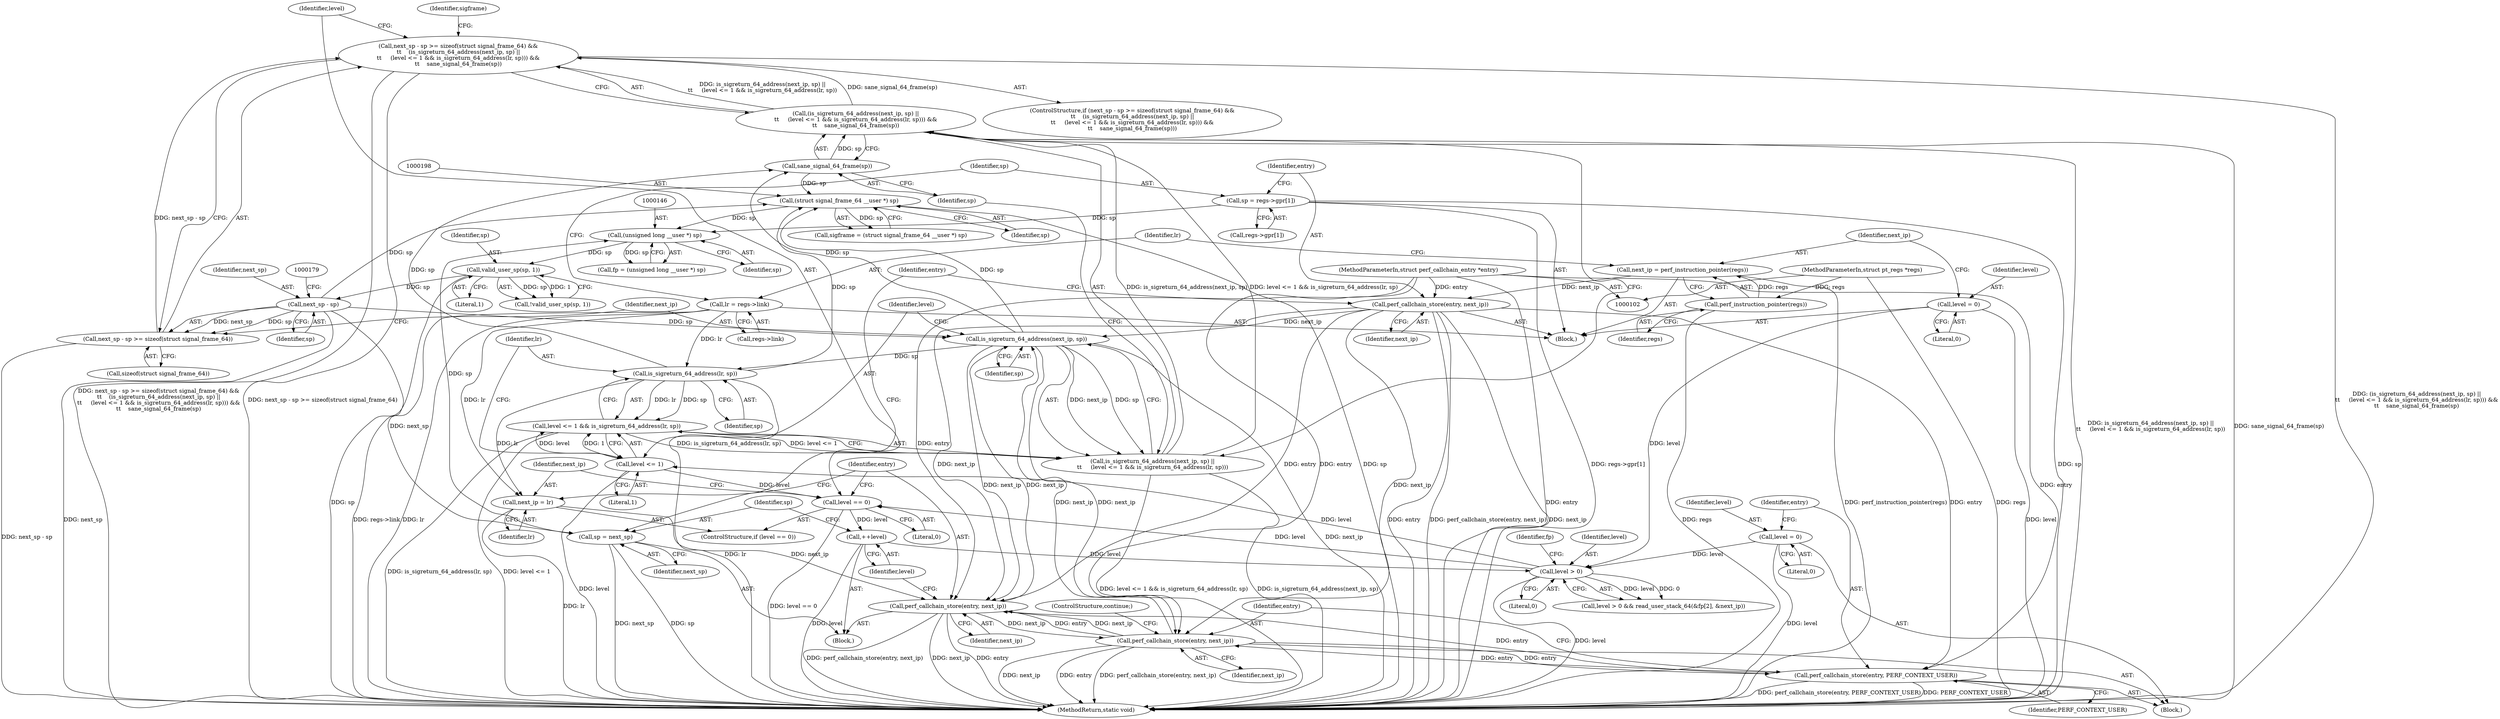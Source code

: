 digraph "0_linux_9a5cbce421a283e6aea3c4007f141735bf9da8c3@API" {
"1000173" [label="(Call,next_sp - sp >= sizeof(struct signal_frame_64) &&\n\t\t    (is_sigreturn_64_address(next_ip, sp) ||\n\t\t     (level <= 1 && is_sigreturn_64_address(lr, sp))) &&\n\t\t    sane_signal_64_frame(sp))"];
"1000174" [label="(Call,next_sp - sp >= sizeof(struct signal_frame_64))"];
"1000175" [label="(Call,next_sp - sp)"];
"1000151" [label="(Call,valid_user_sp(sp, 1))"];
"1000145" [label="(Call,(unsigned long __user *) sp)"];
"1000126" [label="(Call,sp = regs->gpr[1])"];
"1000197" [label="(Call,(struct signal_frame_64 __user *) sp)"];
"1000182" [label="(Call,is_sigreturn_64_address(next_ip, sp))"];
"1000251" [label="(Call,perf_callchain_store(entry, next_ip))"];
"1000240" [label="(Call,perf_callchain_store(entry, next_ip))"];
"1000237" [label="(Call,perf_callchain_store(entry, PERF_CONTEXT_USER))"];
"1000133" [label="(Call,perf_callchain_store(entry, next_ip))"];
"1000103" [label="(MethodParameterIn,struct perf_callchain_entry *entry)"];
"1000117" [label="(Call,next_ip = perf_instruction_pointer(regs))"];
"1000119" [label="(Call,perf_instruction_pointer(regs))"];
"1000104" [label="(MethodParameterIn,struct pt_regs *regs)"];
"1000248" [label="(Call,next_ip = lr)"];
"1000189" [label="(Call,is_sigreturn_64_address(lr, sp))"];
"1000121" [label="(Call,lr = regs->link)"];
"1000192" [label="(Call,sane_signal_64_frame(sp))"];
"1000256" [label="(Call,sp = next_sp)"];
"1000180" [label="(Call,(is_sigreturn_64_address(next_ip, sp) ||\n\t\t     (level <= 1 && is_sigreturn_64_address(lr, sp))) &&\n\t\t    sane_signal_64_frame(sp))"];
"1000181" [label="(Call,is_sigreturn_64_address(next_ip, sp) ||\n\t\t     (level <= 1 && is_sigreturn_64_address(lr, sp)))"];
"1000185" [label="(Call,level <= 1 && is_sigreturn_64_address(lr, sp))"];
"1000186" [label="(Call,level <= 1)"];
"1000161" [label="(Call,level > 0)"];
"1000234" [label="(Call,level = 0)"];
"1000254" [label="(Call,++level)"];
"1000245" [label="(Call,level == 0)"];
"1000111" [label="(Call,level = 0)"];
"1000253" [label="(Identifier,next_ip)"];
"1000246" [label="(Identifier,level)"];
"1000251" [label="(Call,perf_callchain_store(entry, next_ip))"];
"1000119" [label="(Call,perf_instruction_pointer(regs))"];
"1000243" [label="(ControlStructure,continue;)"];
"1000160" [label="(Call,level > 0 && read_user_stack_64(&fp[2], &next_ip))"];
"1000105" [label="(Block,)"];
"1000167" [label="(Identifier,fp)"];
"1000134" [label="(Identifier,entry)"];
"1000126" [label="(Call,sp = regs->gpr[1])"];
"1000174" [label="(Call,next_sp - sp >= sizeof(struct signal_frame_64))"];
"1000128" [label="(Call,regs->gpr[1])"];
"1000177" [label="(Identifier,sp)"];
"1000257" [label="(Identifier,sp)"];
"1000112" [label="(Identifier,level)"];
"1000250" [label="(Identifier,lr)"];
"1000195" [label="(Call,sigframe = (struct signal_frame_64 __user *) sp)"];
"1000151" [label="(Call,valid_user_sp(sp, 1))"];
"1000193" [label="(Identifier,sp)"];
"1000142" [label="(Block,)"];
"1000118" [label="(Identifier,next_ip)"];
"1000235" [label="(Identifier,level)"];
"1000172" [label="(ControlStructure,if (next_sp - sp >= sizeof(struct signal_frame_64) &&\n\t\t    (is_sigreturn_64_address(next_ip, sp) ||\n\t\t     (level <= 1 && is_sigreturn_64_address(lr, sp))) &&\n\t\t    sane_signal_64_frame(sp)))"];
"1000120" [label="(Identifier,regs)"];
"1000173" [label="(Call,next_sp - sp >= sizeof(struct signal_frame_64) &&\n\t\t    (is_sigreturn_64_address(next_ip, sp) ||\n\t\t     (level <= 1 && is_sigreturn_64_address(lr, sp))) &&\n\t\t    sane_signal_64_frame(sp))"];
"1000186" [label="(Call,level <= 1)"];
"1000176" [label="(Identifier,next_sp)"];
"1000248" [label="(Call,next_ip = lr)"];
"1000123" [label="(Call,regs->link)"];
"1000133" [label="(Call,perf_callchain_store(entry, next_ip))"];
"1000184" [label="(Identifier,sp)"];
"1000259" [label="(MethodReturn,static void)"];
"1000197" [label="(Call,(struct signal_frame_64 __user *) sp)"];
"1000121" [label="(Call,lr = regs->link)"];
"1000194" [label="(Block,)"];
"1000255" [label="(Identifier,level)"];
"1000183" [label="(Identifier,next_ip)"];
"1000111" [label="(Call,level = 0)"];
"1000113" [label="(Literal,0)"];
"1000254" [label="(Call,++level)"];
"1000244" [label="(ControlStructure,if (level == 0))"];
"1000162" [label="(Identifier,level)"];
"1000122" [label="(Identifier,lr)"];
"1000247" [label="(Literal,0)"];
"1000189" [label="(Call,is_sigreturn_64_address(lr, sp))"];
"1000240" [label="(Call,perf_callchain_store(entry, next_ip))"];
"1000237" [label="(Call,perf_callchain_store(entry, PERF_CONTEXT_USER))"];
"1000147" [label="(Identifier,sp)"];
"1000117" [label="(Call,next_ip = perf_instruction_pointer(regs))"];
"1000150" [label="(Call,!valid_user_sp(sp, 1))"];
"1000252" [label="(Identifier,entry)"];
"1000242" [label="(Identifier,next_ip)"];
"1000187" [label="(Identifier,level)"];
"1000191" [label="(Identifier,sp)"];
"1000190" [label="(Identifier,lr)"];
"1000152" [label="(Identifier,sp)"];
"1000127" [label="(Identifier,sp)"];
"1000239" [label="(Identifier,PERF_CONTEXT_USER)"];
"1000153" [label="(Literal,1)"];
"1000145" [label="(Call,(unsigned long __user *) sp)"];
"1000199" [label="(Identifier,sp)"];
"1000175" [label="(Call,next_sp - sp)"];
"1000139" [label="(Identifier,entry)"];
"1000161" [label="(Call,level > 0)"];
"1000163" [label="(Literal,0)"];
"1000245" [label="(Call,level == 0)"];
"1000258" [label="(Identifier,next_sp)"];
"1000143" [label="(Call,fp = (unsigned long __user *) sp)"];
"1000180" [label="(Call,(is_sigreturn_64_address(next_ip, sp) ||\n\t\t     (level <= 1 && is_sigreturn_64_address(lr, sp))) &&\n\t\t    sane_signal_64_frame(sp))"];
"1000103" [label="(MethodParameterIn,struct perf_callchain_entry *entry)"];
"1000256" [label="(Call,sp = next_sp)"];
"1000104" [label="(MethodParameterIn,struct pt_regs *regs)"];
"1000241" [label="(Identifier,entry)"];
"1000185" [label="(Call,level <= 1 && is_sigreturn_64_address(lr, sp))"];
"1000236" [label="(Literal,0)"];
"1000181" [label="(Call,is_sigreturn_64_address(next_ip, sp) ||\n\t\t     (level <= 1 && is_sigreturn_64_address(lr, sp)))"];
"1000135" [label="(Identifier,next_ip)"];
"1000192" [label="(Call,sane_signal_64_frame(sp))"];
"1000196" [label="(Identifier,sigframe)"];
"1000188" [label="(Literal,1)"];
"1000178" [label="(Call,sizeof(struct signal_frame_64))"];
"1000238" [label="(Identifier,entry)"];
"1000182" [label="(Call,is_sigreturn_64_address(next_ip, sp))"];
"1000234" [label="(Call,level = 0)"];
"1000249" [label="(Identifier,next_ip)"];
"1000173" -> "1000172"  [label="AST: "];
"1000173" -> "1000174"  [label="CFG: "];
"1000173" -> "1000180"  [label="CFG: "];
"1000174" -> "1000173"  [label="AST: "];
"1000180" -> "1000173"  [label="AST: "];
"1000196" -> "1000173"  [label="CFG: "];
"1000246" -> "1000173"  [label="CFG: "];
"1000173" -> "1000259"  [label="DDG: (is_sigreturn_64_address(next_ip, sp) ||\n\t\t     (level <= 1 && is_sigreturn_64_address(lr, sp))) &&\n\t\t    sane_signal_64_frame(sp)"];
"1000173" -> "1000259"  [label="DDG: next_sp - sp >= sizeof(struct signal_frame_64) &&\n\t\t    (is_sigreturn_64_address(next_ip, sp) ||\n\t\t     (level <= 1 && is_sigreturn_64_address(lr, sp))) &&\n\t\t    sane_signal_64_frame(sp)"];
"1000173" -> "1000259"  [label="DDG: next_sp - sp >= sizeof(struct signal_frame_64)"];
"1000174" -> "1000173"  [label="DDG: next_sp - sp"];
"1000180" -> "1000173"  [label="DDG: is_sigreturn_64_address(next_ip, sp) ||\n\t\t     (level <= 1 && is_sigreturn_64_address(lr, sp))"];
"1000180" -> "1000173"  [label="DDG: sane_signal_64_frame(sp)"];
"1000174" -> "1000178"  [label="CFG: "];
"1000175" -> "1000174"  [label="AST: "];
"1000178" -> "1000174"  [label="AST: "];
"1000183" -> "1000174"  [label="CFG: "];
"1000174" -> "1000259"  [label="DDG: next_sp - sp"];
"1000175" -> "1000174"  [label="DDG: next_sp"];
"1000175" -> "1000174"  [label="DDG: sp"];
"1000175" -> "1000177"  [label="CFG: "];
"1000176" -> "1000175"  [label="AST: "];
"1000177" -> "1000175"  [label="AST: "];
"1000179" -> "1000175"  [label="CFG: "];
"1000175" -> "1000259"  [label="DDG: next_sp"];
"1000151" -> "1000175"  [label="DDG: sp"];
"1000175" -> "1000182"  [label="DDG: sp"];
"1000175" -> "1000197"  [label="DDG: sp"];
"1000175" -> "1000256"  [label="DDG: next_sp"];
"1000151" -> "1000150"  [label="AST: "];
"1000151" -> "1000153"  [label="CFG: "];
"1000152" -> "1000151"  [label="AST: "];
"1000153" -> "1000151"  [label="AST: "];
"1000150" -> "1000151"  [label="CFG: "];
"1000151" -> "1000259"  [label="DDG: sp"];
"1000151" -> "1000150"  [label="DDG: sp"];
"1000151" -> "1000150"  [label="DDG: 1"];
"1000145" -> "1000151"  [label="DDG: sp"];
"1000145" -> "1000143"  [label="AST: "];
"1000145" -> "1000147"  [label="CFG: "];
"1000146" -> "1000145"  [label="AST: "];
"1000147" -> "1000145"  [label="AST: "];
"1000143" -> "1000145"  [label="CFG: "];
"1000145" -> "1000143"  [label="DDG: sp"];
"1000126" -> "1000145"  [label="DDG: sp"];
"1000197" -> "1000145"  [label="DDG: sp"];
"1000256" -> "1000145"  [label="DDG: sp"];
"1000126" -> "1000105"  [label="AST: "];
"1000126" -> "1000128"  [label="CFG: "];
"1000127" -> "1000126"  [label="AST: "];
"1000128" -> "1000126"  [label="AST: "];
"1000134" -> "1000126"  [label="CFG: "];
"1000126" -> "1000259"  [label="DDG: sp"];
"1000126" -> "1000259"  [label="DDG: regs->gpr[1]"];
"1000197" -> "1000195"  [label="AST: "];
"1000197" -> "1000199"  [label="CFG: "];
"1000198" -> "1000197"  [label="AST: "];
"1000199" -> "1000197"  [label="AST: "];
"1000195" -> "1000197"  [label="CFG: "];
"1000197" -> "1000259"  [label="DDG: sp"];
"1000197" -> "1000195"  [label="DDG: sp"];
"1000182" -> "1000197"  [label="DDG: sp"];
"1000189" -> "1000197"  [label="DDG: sp"];
"1000192" -> "1000197"  [label="DDG: sp"];
"1000182" -> "1000181"  [label="AST: "];
"1000182" -> "1000184"  [label="CFG: "];
"1000183" -> "1000182"  [label="AST: "];
"1000184" -> "1000182"  [label="AST: "];
"1000187" -> "1000182"  [label="CFG: "];
"1000181" -> "1000182"  [label="CFG: "];
"1000182" -> "1000259"  [label="DDG: next_ip"];
"1000182" -> "1000181"  [label="DDG: next_ip"];
"1000182" -> "1000181"  [label="DDG: sp"];
"1000251" -> "1000182"  [label="DDG: next_ip"];
"1000133" -> "1000182"  [label="DDG: next_ip"];
"1000240" -> "1000182"  [label="DDG: next_ip"];
"1000182" -> "1000189"  [label="DDG: sp"];
"1000182" -> "1000192"  [label="DDG: sp"];
"1000182" -> "1000240"  [label="DDG: next_ip"];
"1000182" -> "1000251"  [label="DDG: next_ip"];
"1000251" -> "1000142"  [label="AST: "];
"1000251" -> "1000253"  [label="CFG: "];
"1000252" -> "1000251"  [label="AST: "];
"1000253" -> "1000251"  [label="AST: "];
"1000255" -> "1000251"  [label="CFG: "];
"1000251" -> "1000259"  [label="DDG: perf_callchain_store(entry, next_ip)"];
"1000251" -> "1000259"  [label="DDG: next_ip"];
"1000251" -> "1000259"  [label="DDG: entry"];
"1000251" -> "1000237"  [label="DDG: entry"];
"1000251" -> "1000240"  [label="DDG: next_ip"];
"1000240" -> "1000251"  [label="DDG: entry"];
"1000240" -> "1000251"  [label="DDG: next_ip"];
"1000133" -> "1000251"  [label="DDG: entry"];
"1000133" -> "1000251"  [label="DDG: next_ip"];
"1000103" -> "1000251"  [label="DDG: entry"];
"1000248" -> "1000251"  [label="DDG: next_ip"];
"1000240" -> "1000194"  [label="AST: "];
"1000240" -> "1000242"  [label="CFG: "];
"1000241" -> "1000240"  [label="AST: "];
"1000242" -> "1000240"  [label="AST: "];
"1000243" -> "1000240"  [label="CFG: "];
"1000240" -> "1000259"  [label="DDG: perf_callchain_store(entry, next_ip)"];
"1000240" -> "1000259"  [label="DDG: next_ip"];
"1000240" -> "1000259"  [label="DDG: entry"];
"1000240" -> "1000237"  [label="DDG: entry"];
"1000237" -> "1000240"  [label="DDG: entry"];
"1000103" -> "1000240"  [label="DDG: entry"];
"1000133" -> "1000240"  [label="DDG: next_ip"];
"1000237" -> "1000194"  [label="AST: "];
"1000237" -> "1000239"  [label="CFG: "];
"1000238" -> "1000237"  [label="AST: "];
"1000239" -> "1000237"  [label="AST: "];
"1000241" -> "1000237"  [label="CFG: "];
"1000237" -> "1000259"  [label="DDG: perf_callchain_store(entry, PERF_CONTEXT_USER)"];
"1000237" -> "1000259"  [label="DDG: PERF_CONTEXT_USER"];
"1000133" -> "1000237"  [label="DDG: entry"];
"1000103" -> "1000237"  [label="DDG: entry"];
"1000133" -> "1000105"  [label="AST: "];
"1000133" -> "1000135"  [label="CFG: "];
"1000134" -> "1000133"  [label="AST: "];
"1000135" -> "1000133"  [label="AST: "];
"1000139" -> "1000133"  [label="CFG: "];
"1000133" -> "1000259"  [label="DDG: entry"];
"1000133" -> "1000259"  [label="DDG: perf_callchain_store(entry, next_ip)"];
"1000133" -> "1000259"  [label="DDG: next_ip"];
"1000103" -> "1000133"  [label="DDG: entry"];
"1000117" -> "1000133"  [label="DDG: next_ip"];
"1000103" -> "1000102"  [label="AST: "];
"1000103" -> "1000259"  [label="DDG: entry"];
"1000117" -> "1000105"  [label="AST: "];
"1000117" -> "1000119"  [label="CFG: "];
"1000118" -> "1000117"  [label="AST: "];
"1000119" -> "1000117"  [label="AST: "];
"1000122" -> "1000117"  [label="CFG: "];
"1000117" -> "1000259"  [label="DDG: perf_instruction_pointer(regs)"];
"1000119" -> "1000117"  [label="DDG: regs"];
"1000119" -> "1000120"  [label="CFG: "];
"1000120" -> "1000119"  [label="AST: "];
"1000119" -> "1000259"  [label="DDG: regs"];
"1000104" -> "1000119"  [label="DDG: regs"];
"1000104" -> "1000102"  [label="AST: "];
"1000104" -> "1000259"  [label="DDG: regs"];
"1000248" -> "1000244"  [label="AST: "];
"1000248" -> "1000250"  [label="CFG: "];
"1000249" -> "1000248"  [label="AST: "];
"1000250" -> "1000248"  [label="AST: "];
"1000252" -> "1000248"  [label="CFG: "];
"1000248" -> "1000259"  [label="DDG: lr"];
"1000189" -> "1000248"  [label="DDG: lr"];
"1000121" -> "1000248"  [label="DDG: lr"];
"1000189" -> "1000185"  [label="AST: "];
"1000189" -> "1000191"  [label="CFG: "];
"1000190" -> "1000189"  [label="AST: "];
"1000191" -> "1000189"  [label="AST: "];
"1000185" -> "1000189"  [label="CFG: "];
"1000189" -> "1000259"  [label="DDG: lr"];
"1000189" -> "1000185"  [label="DDG: lr"];
"1000189" -> "1000185"  [label="DDG: sp"];
"1000121" -> "1000189"  [label="DDG: lr"];
"1000189" -> "1000192"  [label="DDG: sp"];
"1000121" -> "1000105"  [label="AST: "];
"1000121" -> "1000123"  [label="CFG: "];
"1000122" -> "1000121"  [label="AST: "];
"1000123" -> "1000121"  [label="AST: "];
"1000127" -> "1000121"  [label="CFG: "];
"1000121" -> "1000259"  [label="DDG: regs->link"];
"1000121" -> "1000259"  [label="DDG: lr"];
"1000192" -> "1000180"  [label="AST: "];
"1000192" -> "1000193"  [label="CFG: "];
"1000193" -> "1000192"  [label="AST: "];
"1000180" -> "1000192"  [label="CFG: "];
"1000192" -> "1000180"  [label="DDG: sp"];
"1000256" -> "1000142"  [label="AST: "];
"1000256" -> "1000258"  [label="CFG: "];
"1000257" -> "1000256"  [label="AST: "];
"1000258" -> "1000256"  [label="AST: "];
"1000139" -> "1000256"  [label="CFG: "];
"1000256" -> "1000259"  [label="DDG: next_sp"];
"1000256" -> "1000259"  [label="DDG: sp"];
"1000180" -> "1000181"  [label="CFG: "];
"1000181" -> "1000180"  [label="AST: "];
"1000180" -> "1000259"  [label="DDG: is_sigreturn_64_address(next_ip, sp) ||\n\t\t     (level <= 1 && is_sigreturn_64_address(lr, sp))"];
"1000180" -> "1000259"  [label="DDG: sane_signal_64_frame(sp)"];
"1000181" -> "1000180"  [label="DDG: is_sigreturn_64_address(next_ip, sp)"];
"1000181" -> "1000180"  [label="DDG: level <= 1 && is_sigreturn_64_address(lr, sp)"];
"1000181" -> "1000185"  [label="CFG: "];
"1000185" -> "1000181"  [label="AST: "];
"1000193" -> "1000181"  [label="CFG: "];
"1000181" -> "1000259"  [label="DDG: level <= 1 && is_sigreturn_64_address(lr, sp)"];
"1000181" -> "1000259"  [label="DDG: is_sigreturn_64_address(next_ip, sp)"];
"1000185" -> "1000181"  [label="DDG: level <= 1"];
"1000185" -> "1000181"  [label="DDG: is_sigreturn_64_address(lr, sp)"];
"1000185" -> "1000186"  [label="CFG: "];
"1000186" -> "1000185"  [label="AST: "];
"1000185" -> "1000259"  [label="DDG: level <= 1"];
"1000185" -> "1000259"  [label="DDG: is_sigreturn_64_address(lr, sp)"];
"1000186" -> "1000185"  [label="DDG: level"];
"1000186" -> "1000185"  [label="DDG: 1"];
"1000186" -> "1000188"  [label="CFG: "];
"1000187" -> "1000186"  [label="AST: "];
"1000188" -> "1000186"  [label="AST: "];
"1000190" -> "1000186"  [label="CFG: "];
"1000186" -> "1000259"  [label="DDG: level"];
"1000161" -> "1000186"  [label="DDG: level"];
"1000186" -> "1000245"  [label="DDG: level"];
"1000161" -> "1000160"  [label="AST: "];
"1000161" -> "1000163"  [label="CFG: "];
"1000162" -> "1000161"  [label="AST: "];
"1000163" -> "1000161"  [label="AST: "];
"1000167" -> "1000161"  [label="CFG: "];
"1000160" -> "1000161"  [label="CFG: "];
"1000161" -> "1000259"  [label="DDG: level"];
"1000161" -> "1000160"  [label="DDG: level"];
"1000161" -> "1000160"  [label="DDG: 0"];
"1000234" -> "1000161"  [label="DDG: level"];
"1000254" -> "1000161"  [label="DDG: level"];
"1000111" -> "1000161"  [label="DDG: level"];
"1000161" -> "1000245"  [label="DDG: level"];
"1000234" -> "1000194"  [label="AST: "];
"1000234" -> "1000236"  [label="CFG: "];
"1000235" -> "1000234"  [label="AST: "];
"1000236" -> "1000234"  [label="AST: "];
"1000238" -> "1000234"  [label="CFG: "];
"1000234" -> "1000259"  [label="DDG: level"];
"1000254" -> "1000142"  [label="AST: "];
"1000254" -> "1000255"  [label="CFG: "];
"1000255" -> "1000254"  [label="AST: "];
"1000257" -> "1000254"  [label="CFG: "];
"1000254" -> "1000259"  [label="DDG: level"];
"1000245" -> "1000254"  [label="DDG: level"];
"1000245" -> "1000244"  [label="AST: "];
"1000245" -> "1000247"  [label="CFG: "];
"1000246" -> "1000245"  [label="AST: "];
"1000247" -> "1000245"  [label="AST: "];
"1000249" -> "1000245"  [label="CFG: "];
"1000252" -> "1000245"  [label="CFG: "];
"1000245" -> "1000259"  [label="DDG: level == 0"];
"1000111" -> "1000105"  [label="AST: "];
"1000111" -> "1000113"  [label="CFG: "];
"1000112" -> "1000111"  [label="AST: "];
"1000113" -> "1000111"  [label="AST: "];
"1000118" -> "1000111"  [label="CFG: "];
"1000111" -> "1000259"  [label="DDG: level"];
}

